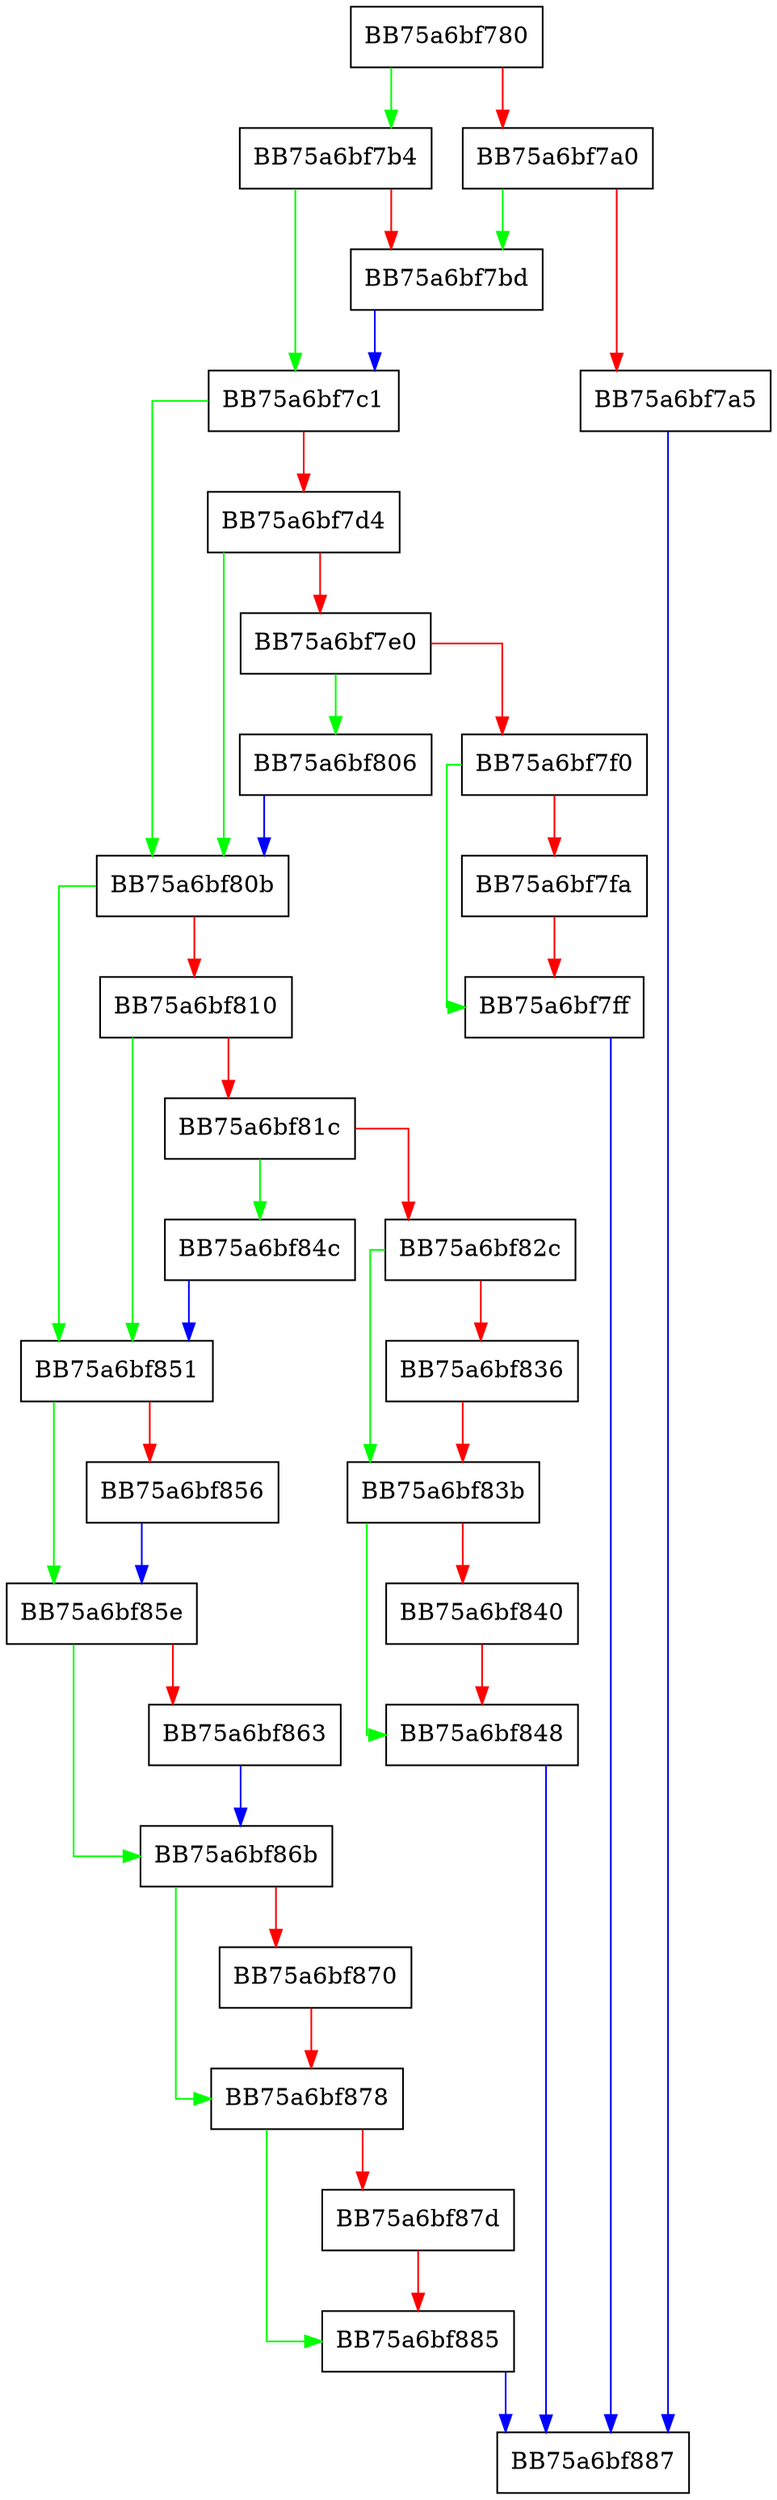 digraph GetUserInformation {
  node [shape="box"];
  graph [splines=ortho];
  BB75a6bf780 -> BB75a6bf7b4 [color="green"];
  BB75a6bf780 -> BB75a6bf7a0 [color="red"];
  BB75a6bf7a0 -> BB75a6bf7bd [color="green"];
  BB75a6bf7a0 -> BB75a6bf7a5 [color="red"];
  BB75a6bf7a5 -> BB75a6bf887 [color="blue"];
  BB75a6bf7b4 -> BB75a6bf7c1 [color="green"];
  BB75a6bf7b4 -> BB75a6bf7bd [color="red"];
  BB75a6bf7bd -> BB75a6bf7c1 [color="blue"];
  BB75a6bf7c1 -> BB75a6bf80b [color="green"];
  BB75a6bf7c1 -> BB75a6bf7d4 [color="red"];
  BB75a6bf7d4 -> BB75a6bf80b [color="green"];
  BB75a6bf7d4 -> BB75a6bf7e0 [color="red"];
  BB75a6bf7e0 -> BB75a6bf806 [color="green"];
  BB75a6bf7e0 -> BB75a6bf7f0 [color="red"];
  BB75a6bf7f0 -> BB75a6bf7ff [color="green"];
  BB75a6bf7f0 -> BB75a6bf7fa [color="red"];
  BB75a6bf7fa -> BB75a6bf7ff [color="red"];
  BB75a6bf7ff -> BB75a6bf887 [color="blue"];
  BB75a6bf806 -> BB75a6bf80b [color="blue"];
  BB75a6bf80b -> BB75a6bf851 [color="green"];
  BB75a6bf80b -> BB75a6bf810 [color="red"];
  BB75a6bf810 -> BB75a6bf851 [color="green"];
  BB75a6bf810 -> BB75a6bf81c [color="red"];
  BB75a6bf81c -> BB75a6bf84c [color="green"];
  BB75a6bf81c -> BB75a6bf82c [color="red"];
  BB75a6bf82c -> BB75a6bf83b [color="green"];
  BB75a6bf82c -> BB75a6bf836 [color="red"];
  BB75a6bf836 -> BB75a6bf83b [color="red"];
  BB75a6bf83b -> BB75a6bf848 [color="green"];
  BB75a6bf83b -> BB75a6bf840 [color="red"];
  BB75a6bf840 -> BB75a6bf848 [color="red"];
  BB75a6bf848 -> BB75a6bf887 [color="blue"];
  BB75a6bf84c -> BB75a6bf851 [color="blue"];
  BB75a6bf851 -> BB75a6bf85e [color="green"];
  BB75a6bf851 -> BB75a6bf856 [color="red"];
  BB75a6bf856 -> BB75a6bf85e [color="blue"];
  BB75a6bf85e -> BB75a6bf86b [color="green"];
  BB75a6bf85e -> BB75a6bf863 [color="red"];
  BB75a6bf863 -> BB75a6bf86b [color="blue"];
  BB75a6bf86b -> BB75a6bf878 [color="green"];
  BB75a6bf86b -> BB75a6bf870 [color="red"];
  BB75a6bf870 -> BB75a6bf878 [color="red"];
  BB75a6bf878 -> BB75a6bf885 [color="green"];
  BB75a6bf878 -> BB75a6bf87d [color="red"];
  BB75a6bf87d -> BB75a6bf885 [color="red"];
  BB75a6bf885 -> BB75a6bf887 [color="blue"];
}